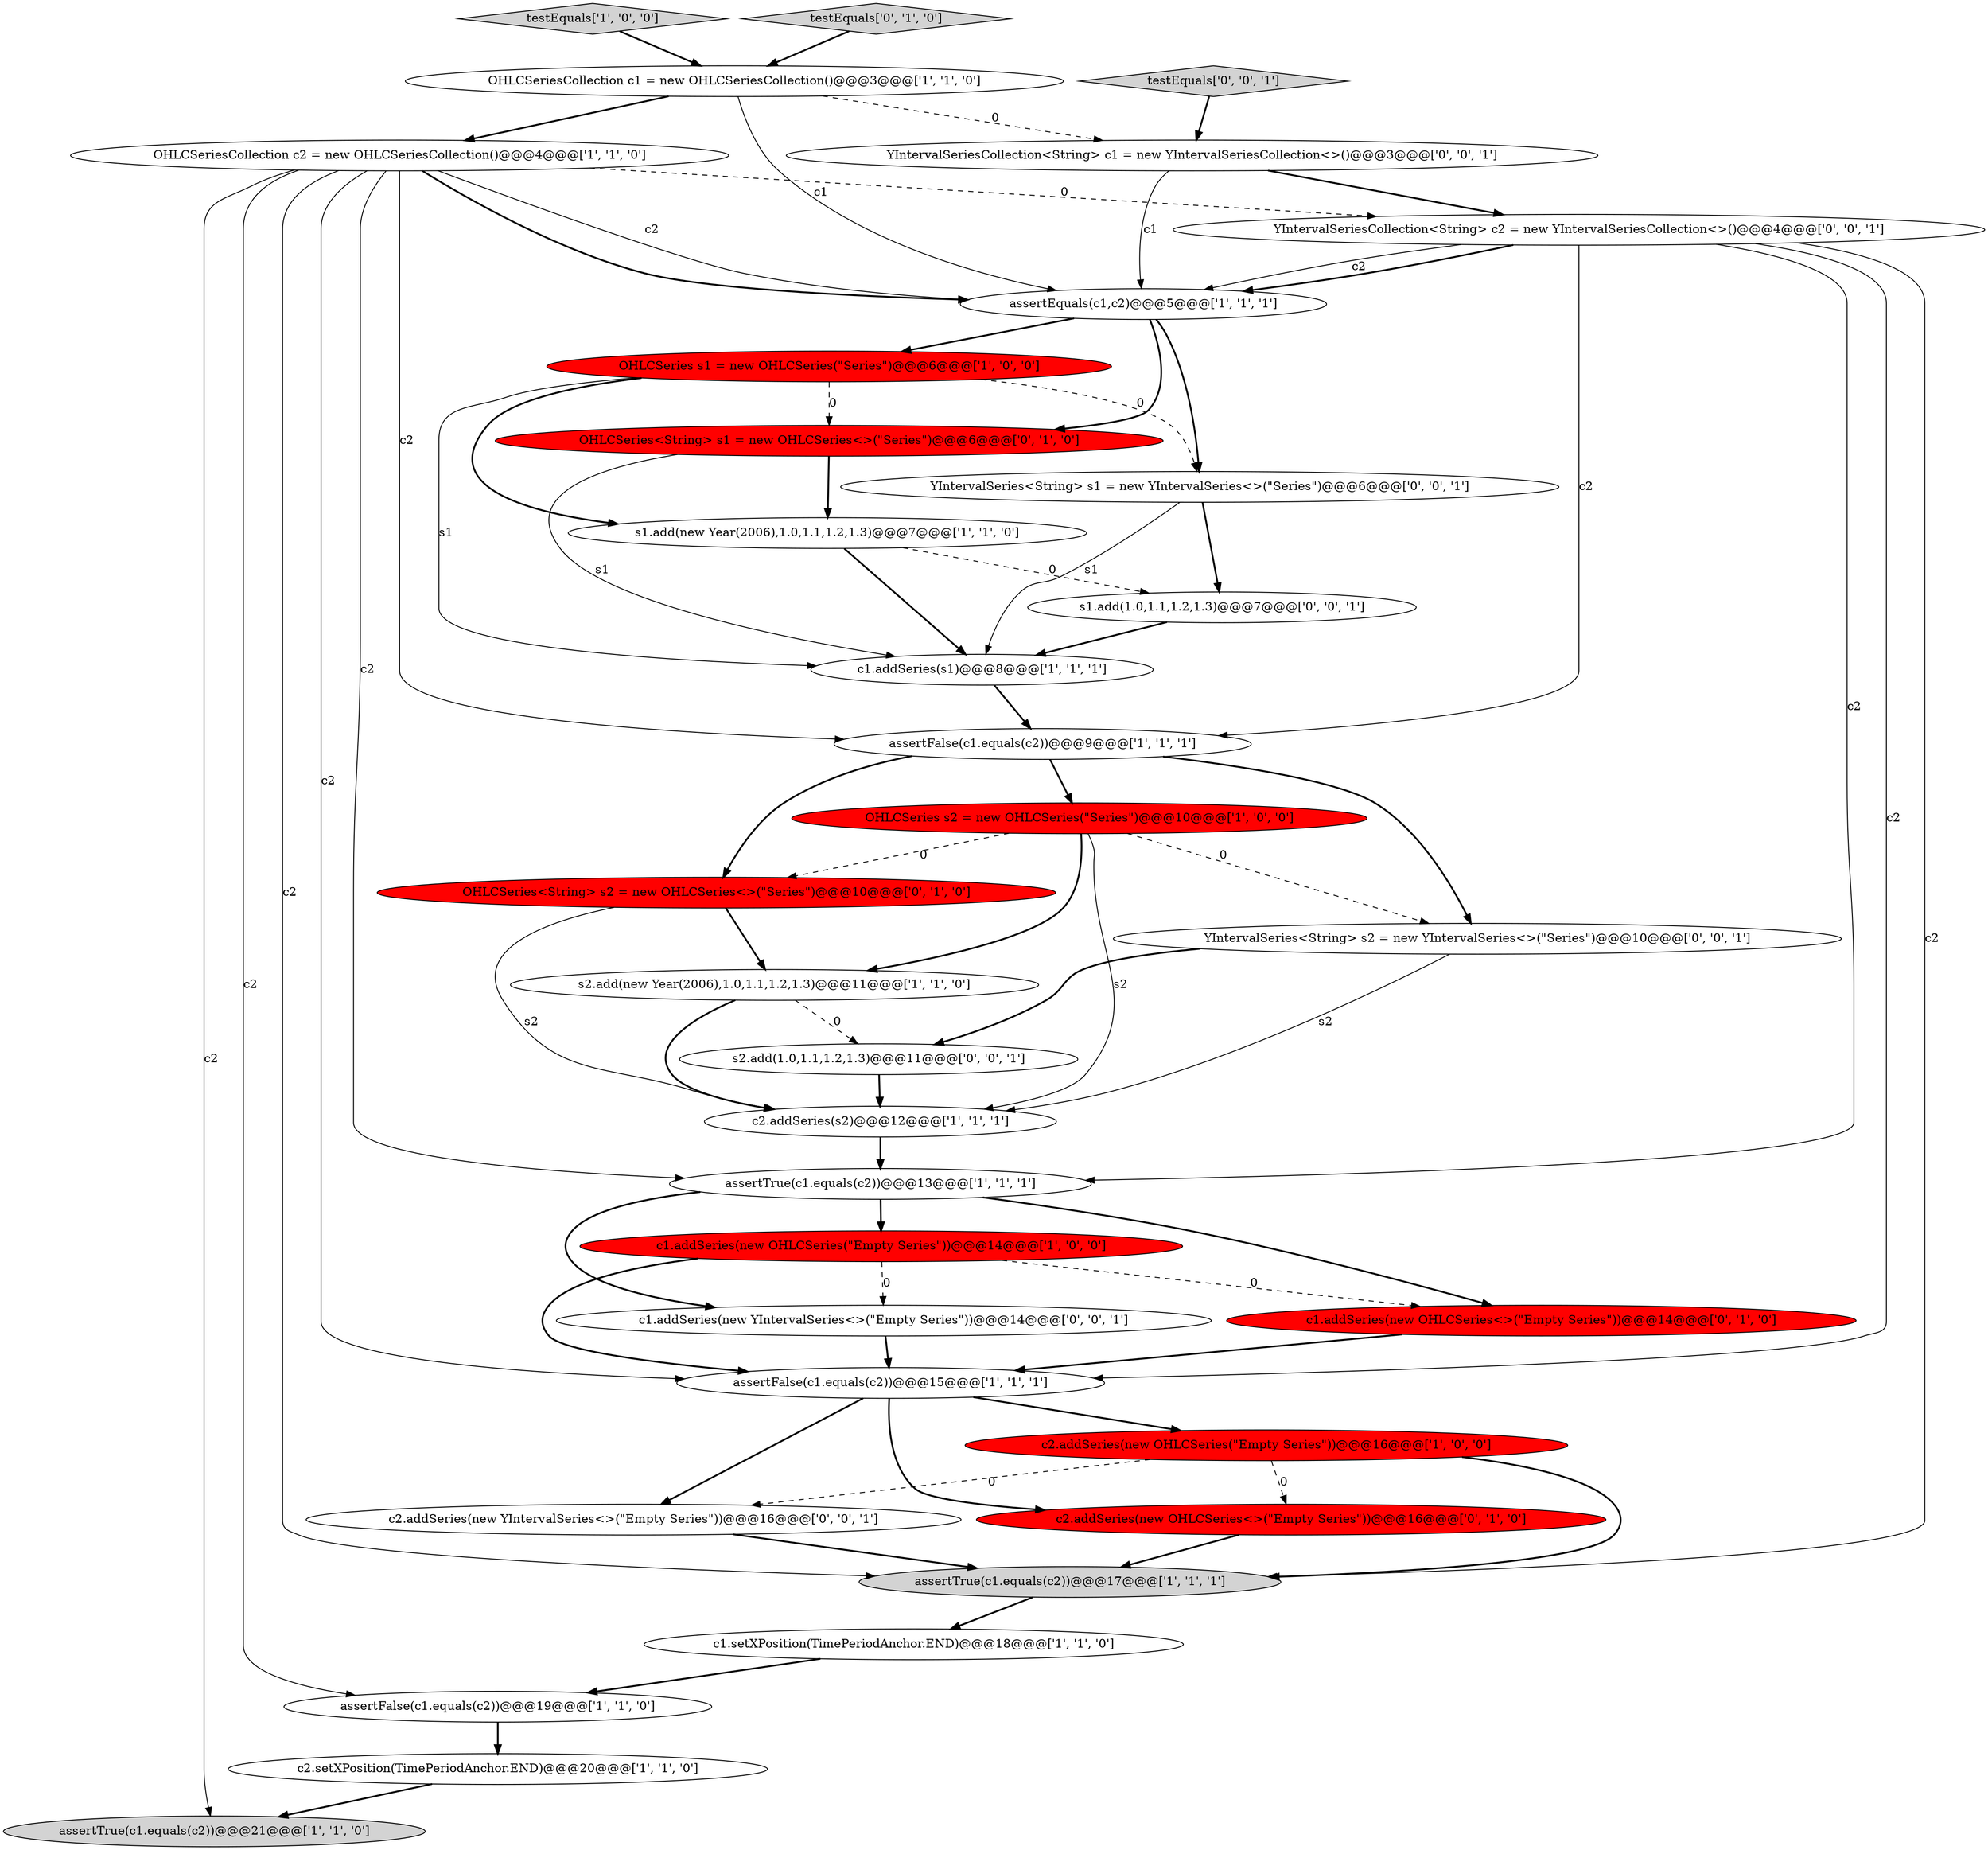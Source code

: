 digraph {
7 [style = filled, label = "assertTrue(c1.equals(c2))@@@21@@@['1', '1', '0']", fillcolor = lightgray, shape = ellipse image = "AAA0AAABBB1BBB"];
21 [style = filled, label = "OHLCSeries<String> s2 = new OHLCSeries<>(\"Series\")@@@10@@@['0', '1', '0']", fillcolor = red, shape = ellipse image = "AAA1AAABBB2BBB"];
3 [style = filled, label = "OHLCSeriesCollection c1 = new OHLCSeriesCollection()@@@3@@@['1', '1', '0']", fillcolor = white, shape = ellipse image = "AAA0AAABBB1BBB"];
29 [style = filled, label = "s1.add(1.0,1.1,1.2,1.3)@@@7@@@['0', '0', '1']", fillcolor = white, shape = ellipse image = "AAA0AAABBB3BBB"];
10 [style = filled, label = "assertFalse(c1.equals(c2))@@@9@@@['1', '1', '1']", fillcolor = white, shape = ellipse image = "AAA0AAABBB1BBB"];
0 [style = filled, label = "OHLCSeriesCollection c2 = new OHLCSeriesCollection()@@@4@@@['1', '1', '0']", fillcolor = white, shape = ellipse image = "AAA0AAABBB1BBB"];
24 [style = filled, label = "c2.addSeries(new OHLCSeries<>(\"Empty Series\"))@@@16@@@['0', '1', '0']", fillcolor = red, shape = ellipse image = "AAA1AAABBB2BBB"];
9 [style = filled, label = "assertEquals(c1,c2)@@@5@@@['1', '1', '1']", fillcolor = white, shape = ellipse image = "AAA0AAABBB1BBB"];
32 [style = filled, label = "YIntervalSeries<String> s2 = new YIntervalSeries<>(\"Series\")@@@10@@@['0', '0', '1']", fillcolor = white, shape = ellipse image = "AAA0AAABBB3BBB"];
15 [style = filled, label = "testEquals['1', '0', '0']", fillcolor = lightgray, shape = diamond image = "AAA0AAABBB1BBB"];
22 [style = filled, label = "testEquals['0', '1', '0']", fillcolor = lightgray, shape = diamond image = "AAA0AAABBB2BBB"];
5 [style = filled, label = "OHLCSeries s1 = new OHLCSeries(\"Series\")@@@6@@@['1', '0', '0']", fillcolor = red, shape = ellipse image = "AAA1AAABBB1BBB"];
8 [style = filled, label = "s2.add(new Year(2006),1.0,1.1,1.2,1.3)@@@11@@@['1', '1', '0']", fillcolor = white, shape = ellipse image = "AAA0AAABBB1BBB"];
6 [style = filled, label = "c2.addSeries(s2)@@@12@@@['1', '1', '1']", fillcolor = white, shape = ellipse image = "AAA0AAABBB1BBB"];
23 [style = filled, label = "OHLCSeries<String> s1 = new OHLCSeries<>(\"Series\")@@@6@@@['0', '1', '0']", fillcolor = red, shape = ellipse image = "AAA1AAABBB2BBB"];
31 [style = filled, label = "YIntervalSeriesCollection<String> c1 = new YIntervalSeriesCollection<>()@@@3@@@['0', '0', '1']", fillcolor = white, shape = ellipse image = "AAA0AAABBB3BBB"];
14 [style = filled, label = "c2.setXPosition(TimePeriodAnchor.END)@@@20@@@['1', '1', '0']", fillcolor = white, shape = ellipse image = "AAA0AAABBB1BBB"];
11 [style = filled, label = "s1.add(new Year(2006),1.0,1.1,1.2,1.3)@@@7@@@['1', '1', '0']", fillcolor = white, shape = ellipse image = "AAA0AAABBB1BBB"];
17 [style = filled, label = "c1.addSeries(s1)@@@8@@@['1', '1', '1']", fillcolor = white, shape = ellipse image = "AAA0AAABBB1BBB"];
16 [style = filled, label = "assertFalse(c1.equals(c2))@@@19@@@['1', '1', '0']", fillcolor = white, shape = ellipse image = "AAA0AAABBB1BBB"];
26 [style = filled, label = "testEquals['0', '0', '1']", fillcolor = lightgray, shape = diamond image = "AAA0AAABBB3BBB"];
1 [style = filled, label = "assertTrue(c1.equals(c2))@@@17@@@['1', '1', '1']", fillcolor = lightgray, shape = ellipse image = "AAA0AAABBB1BBB"];
13 [style = filled, label = "c1.setXPosition(TimePeriodAnchor.END)@@@18@@@['1', '1', '0']", fillcolor = white, shape = ellipse image = "AAA0AAABBB1BBB"];
20 [style = filled, label = "c1.addSeries(new OHLCSeries<>(\"Empty Series\"))@@@14@@@['0', '1', '0']", fillcolor = red, shape = ellipse image = "AAA1AAABBB2BBB"];
19 [style = filled, label = "assertFalse(c1.equals(c2))@@@15@@@['1', '1', '1']", fillcolor = white, shape = ellipse image = "AAA0AAABBB1BBB"];
18 [style = filled, label = "c1.addSeries(new OHLCSeries(\"Empty Series\"))@@@14@@@['1', '0', '0']", fillcolor = red, shape = ellipse image = "AAA1AAABBB1BBB"];
25 [style = filled, label = "c1.addSeries(new YIntervalSeries<>(\"Empty Series\"))@@@14@@@['0', '0', '1']", fillcolor = white, shape = ellipse image = "AAA0AAABBB3BBB"];
28 [style = filled, label = "c2.addSeries(new YIntervalSeries<>(\"Empty Series\"))@@@16@@@['0', '0', '1']", fillcolor = white, shape = ellipse image = "AAA0AAABBB3BBB"];
27 [style = filled, label = "YIntervalSeriesCollection<String> c2 = new YIntervalSeriesCollection<>()@@@4@@@['0', '0', '1']", fillcolor = white, shape = ellipse image = "AAA0AAABBB3BBB"];
33 [style = filled, label = "s2.add(1.0,1.1,1.2,1.3)@@@11@@@['0', '0', '1']", fillcolor = white, shape = ellipse image = "AAA0AAABBB3BBB"];
2 [style = filled, label = "assertTrue(c1.equals(c2))@@@13@@@['1', '1', '1']", fillcolor = white, shape = ellipse image = "AAA0AAABBB1BBB"];
4 [style = filled, label = "c2.addSeries(new OHLCSeries(\"Empty Series\"))@@@16@@@['1', '0', '0']", fillcolor = red, shape = ellipse image = "AAA1AAABBB1BBB"];
12 [style = filled, label = "OHLCSeries s2 = new OHLCSeries(\"Series\")@@@10@@@['1', '0', '0']", fillcolor = red, shape = ellipse image = "AAA1AAABBB1BBB"];
30 [style = filled, label = "YIntervalSeries<String> s1 = new YIntervalSeries<>(\"Series\")@@@6@@@['0', '0', '1']", fillcolor = white, shape = ellipse image = "AAA0AAABBB3BBB"];
12->6 [style = solid, label="s2"];
17->10 [style = bold, label=""];
0->16 [style = solid, label="c2"];
0->9 [style = bold, label=""];
2->20 [style = bold, label=""];
29->17 [style = bold, label=""];
27->9 [style = solid, label="c2"];
27->10 [style = solid, label="c2"];
3->31 [style = dashed, label="0"];
30->17 [style = solid, label="s1"];
5->23 [style = dashed, label="0"];
8->33 [style = dashed, label="0"];
33->6 [style = bold, label=""];
0->1 [style = solid, label="c2"];
12->32 [style = dashed, label="0"];
27->9 [style = bold, label=""];
0->9 [style = solid, label="c2"];
0->10 [style = solid, label="c2"];
31->9 [style = solid, label="c1"];
18->19 [style = bold, label=""];
21->8 [style = bold, label=""];
27->2 [style = solid, label="c2"];
27->1 [style = solid, label="c2"];
11->29 [style = dashed, label="0"];
2->18 [style = bold, label=""];
8->6 [style = bold, label=""];
9->30 [style = bold, label=""];
10->32 [style = bold, label=""];
10->21 [style = bold, label=""];
28->1 [style = bold, label=""];
0->27 [style = dashed, label="0"];
15->3 [style = bold, label=""];
1->13 [style = bold, label=""];
13->16 [style = bold, label=""];
30->29 [style = bold, label=""];
32->33 [style = bold, label=""];
3->0 [style = bold, label=""];
12->21 [style = dashed, label="0"];
4->28 [style = dashed, label="0"];
14->7 [style = bold, label=""];
19->24 [style = bold, label=""];
6->2 [style = bold, label=""];
9->23 [style = bold, label=""];
22->3 [style = bold, label=""];
3->9 [style = solid, label="c1"];
26->31 [style = bold, label=""];
27->19 [style = solid, label="c2"];
32->6 [style = solid, label="s2"];
31->27 [style = bold, label=""];
10->12 [style = bold, label=""];
12->8 [style = bold, label=""];
18->20 [style = dashed, label="0"];
0->19 [style = solid, label="c2"];
21->6 [style = solid, label="s2"];
25->19 [style = bold, label=""];
0->2 [style = solid, label="c2"];
9->5 [style = bold, label=""];
5->17 [style = solid, label="s1"];
11->17 [style = bold, label=""];
16->14 [style = bold, label=""];
23->17 [style = solid, label="s1"];
5->11 [style = bold, label=""];
4->1 [style = bold, label=""];
19->4 [style = bold, label=""];
19->28 [style = bold, label=""];
24->1 [style = bold, label=""];
0->7 [style = solid, label="c2"];
23->11 [style = bold, label=""];
4->24 [style = dashed, label="0"];
20->19 [style = bold, label=""];
2->25 [style = bold, label=""];
18->25 [style = dashed, label="0"];
5->30 [style = dashed, label="0"];
}
